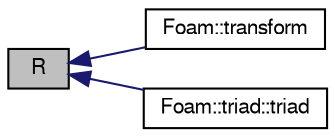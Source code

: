 digraph "R"
{
  bgcolor="transparent";
  edge [fontname="FreeSans",fontsize="10",labelfontname="FreeSans",labelfontsize="10"];
  node [fontname="FreeSans",fontsize="10",shape=record];
  rankdir="LR";
  Node140 [label="R",height=0.2,width=0.4,color="black", fillcolor="grey75", style="filled", fontcolor="black"];
  Node140 -> Node141 [dir="back",color="midnightblue",fontsize="10",style="solid",fontname="FreeSans"];
  Node141 [label="Foam::transform",height=0.2,width=0.4,color="black",URL="$a21124.html#a8cd4e9d8c939681af73d13cc80f95766",tooltip="Rotate given vectorField with the given quaternion. "];
  Node140 -> Node142 [dir="back",color="midnightblue",fontsize="10",style="solid",fontname="FreeSans"];
  Node142 [label="Foam::triad::triad",height=0.2,width=0.4,color="black",URL="$a28426.html#a6ec3eb32ac14742660a8a2a757cdd55f",tooltip="Construct from a quaternion. "];
}

